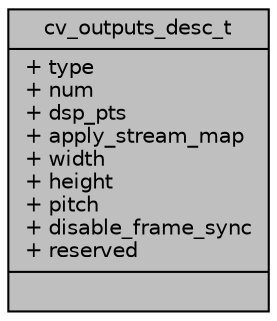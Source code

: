 digraph "cv_outputs_desc_t"
{
 // INTERACTIVE_SVG=YES
 // LATEX_PDF_SIZE
  bgcolor="transparent";
  edge [fontname="Helvetica",fontsize="10",labelfontname="Helvetica",labelfontsize="10"];
  node [fontname="Helvetica",fontsize="10",shape=record];
  Node1 [label="{cv_outputs_desc_t\n|+ type\l+ num\l+ dsp_pts\l+ apply_stream_map\l+ width\l+ height\l+ pitch\l+ disable_frame_sync\l+ reserved\l|}",height=0.2,width=0.4,color="black", fillcolor="grey75", style="filled", fontcolor="black",tooltip=" "];
}
